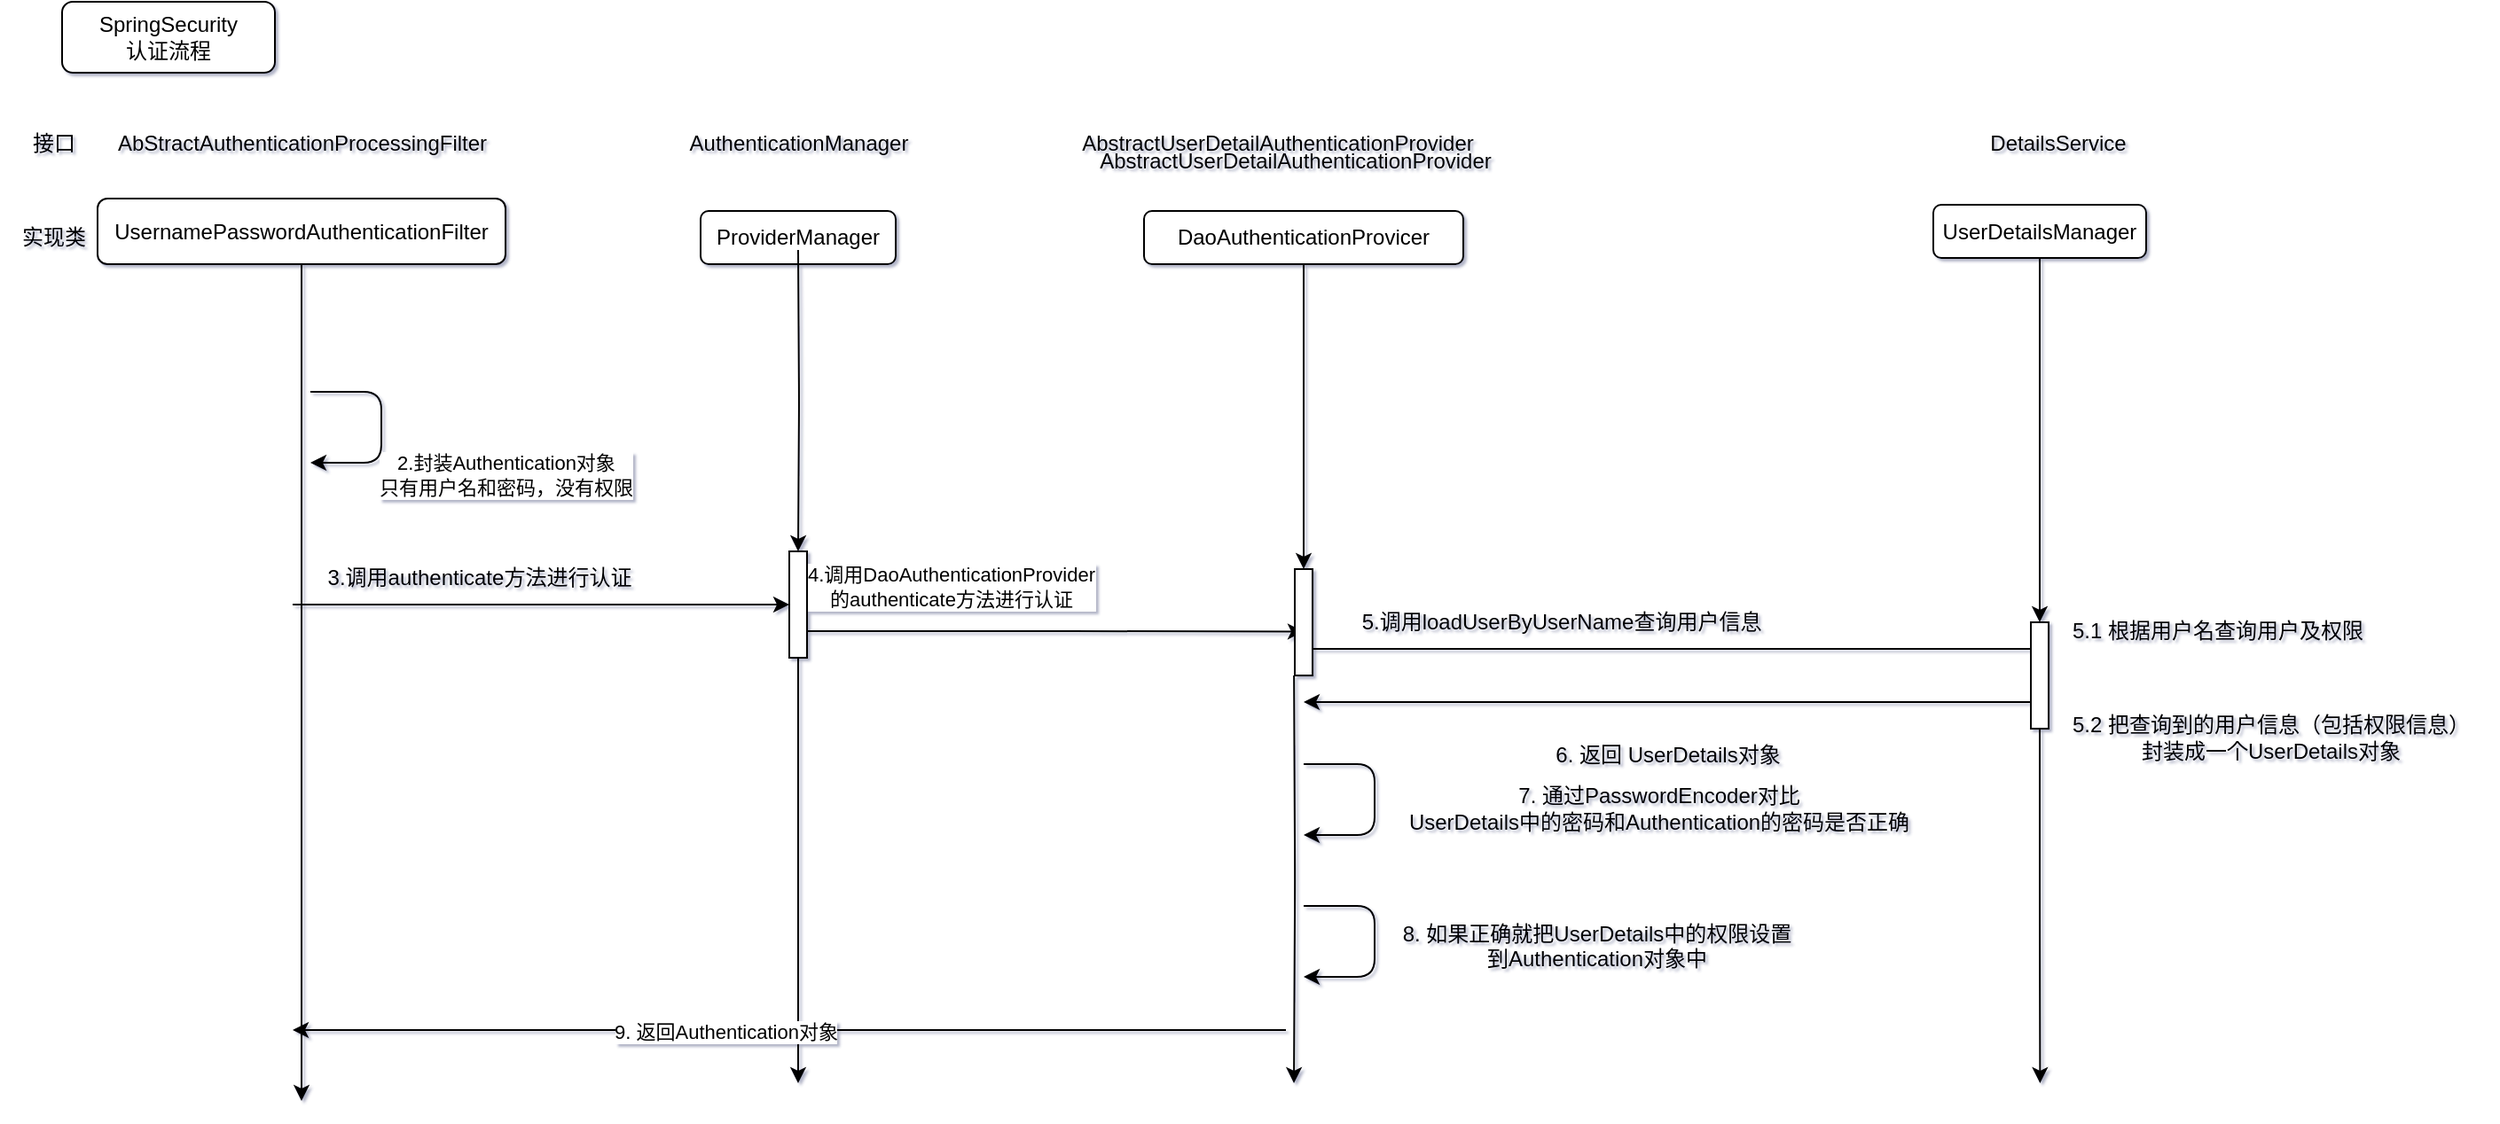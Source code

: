 <mxfile version="26.1.0">
  <diagram id="C5RBs43oDa-KdzZeNtuy" name="Page-1">
    <mxGraphModel dx="615" dy="743" grid="1" gridSize="10" guides="1" tooltips="1" connect="1" arrows="1" fold="1" page="1" pageScale="1" pageWidth="1600" pageHeight="1200" background="#FFFFFF" math="0" shadow="1">
      <root>
        <mxCell id="WIyWlLk6GJQsqaUBKTNV-0" />
        <mxCell id="WIyWlLk6GJQsqaUBKTNV-1" parent="WIyWlLk6GJQsqaUBKTNV-0" />
        <mxCell id="WIyWlLk6GJQsqaUBKTNV-3" value="SpringSecurity&lt;div&gt;认证流程&lt;/div&gt;" style="rounded=1;whiteSpace=wrap;html=1;fontSize=12;glass=0;strokeWidth=1;shadow=0;" parent="WIyWlLk6GJQsqaUBKTNV-1" vertex="1">
          <mxGeometry x="80" y="60" width="120" height="40" as="geometry" />
        </mxCell>
        <mxCell id="dbT4wgJQlKrbsk1Rjgz7-1" value="接口" style="text;html=1;align=center;verticalAlign=middle;resizable=0;points=[];autosize=1;strokeColor=none;fillColor=none;rounded=1;" vertex="1" parent="WIyWlLk6GJQsqaUBKTNV-1">
          <mxGeometry x="50" y="125" width="50" height="30" as="geometry" />
        </mxCell>
        <mxCell id="dbT4wgJQlKrbsk1Rjgz7-2" value="AbStractAuthenticationProcessingFilter" style="text;html=1;align=center;verticalAlign=middle;resizable=0;points=[];autosize=1;strokeColor=none;fillColor=none;rounded=1;" vertex="1" parent="WIyWlLk6GJQsqaUBKTNV-1">
          <mxGeometry x="100" y="125" width="230" height="30" as="geometry" />
        </mxCell>
        <mxCell id="dbT4wgJQlKrbsk1Rjgz7-3" value="实现类" style="text;html=1;align=center;verticalAlign=middle;resizable=0;points=[];autosize=1;strokeColor=none;fillColor=none;rounded=1;" vertex="1" parent="WIyWlLk6GJQsqaUBKTNV-1">
          <mxGeometry x="45" y="178" width="60" height="30" as="geometry" />
        </mxCell>
        <mxCell id="dbT4wgJQlKrbsk1Rjgz7-10" value="" style="edgeStyle=orthogonalEdgeStyle;rounded=1;orthogonalLoop=1;jettySize=auto;html=1;" edge="1" parent="WIyWlLk6GJQsqaUBKTNV-1" source="dbT4wgJQlKrbsk1Rjgz7-5">
          <mxGeometry relative="1" as="geometry">
            <mxPoint x="215" y="680" as="targetPoint" />
          </mxGeometry>
        </mxCell>
        <mxCell id="dbT4wgJQlKrbsk1Rjgz7-14" value="2.封装Authentication对象&lt;div&gt;只有用户名和密码，没有权限&lt;/div&gt;" style="edgeLabel;html=1;align=center;verticalAlign=middle;resizable=0;points=[];rounded=1;" vertex="1" connectable="0" parent="dbT4wgJQlKrbsk1Rjgz7-10">
          <mxGeometry x="-0.513" y="1" relative="1" as="geometry">
            <mxPoint x="114" y="4" as="offset" />
          </mxGeometry>
        </mxCell>
        <mxCell id="dbT4wgJQlKrbsk1Rjgz7-5" value="UsernamePasswordAuthenticationFilter" style="whiteSpace=wrap;html=1;rounded=1;" vertex="1" parent="WIyWlLk6GJQsqaUBKTNV-1">
          <mxGeometry x="100" y="171" width="230" height="37" as="geometry" />
        </mxCell>
        <mxCell id="dbT4wgJQlKrbsk1Rjgz7-6" value="AuthenticationManager" style="text;html=1;align=center;verticalAlign=middle;resizable=0;points=[];autosize=1;strokeColor=none;fillColor=none;rounded=1;" vertex="1" parent="WIyWlLk6GJQsqaUBKTNV-1">
          <mxGeometry x="420" y="125" width="150" height="30" as="geometry" />
        </mxCell>
        <mxCell id="dbT4wgJQlKrbsk1Rjgz7-18" style="edgeStyle=orthogonalEdgeStyle;rounded=1;orthogonalLoop=1;jettySize=auto;html=1;" edge="1" parent="WIyWlLk6GJQsqaUBKTNV-1" source="dbT4wgJQlKrbsk1Rjgz7-24">
          <mxGeometry relative="1" as="geometry">
            <mxPoint x="495" y="670" as="targetPoint" />
            <mxPoint x="495" y="200" as="sourcePoint" />
          </mxGeometry>
        </mxCell>
        <mxCell id="dbT4wgJQlKrbsk1Rjgz7-8" value="ProviderManager" style="whiteSpace=wrap;html=1;rounded=1;" vertex="1" parent="WIyWlLk6GJQsqaUBKTNV-1">
          <mxGeometry x="440" y="178" width="110" height="30" as="geometry" />
        </mxCell>
        <mxCell id="dbT4wgJQlKrbsk1Rjgz7-17" value="" style="endArrow=classic;html=1;rounded=1;" edge="1" parent="WIyWlLk6GJQsqaUBKTNV-1">
          <mxGeometry width="50" height="50" relative="1" as="geometry">
            <mxPoint x="220" y="280" as="sourcePoint" />
            <mxPoint x="220" y="320" as="targetPoint" />
            <Array as="points">
              <mxPoint x="260" y="280" />
              <mxPoint x="260" y="320" />
            </Array>
          </mxGeometry>
        </mxCell>
        <mxCell id="dbT4wgJQlKrbsk1Rjgz7-19" value="" style="endArrow=classic;html=1;rounded=1;entryX=0;entryY=0.5;entryDx=0;entryDy=0;" edge="1" parent="WIyWlLk6GJQsqaUBKTNV-1" target="dbT4wgJQlKrbsk1Rjgz7-24">
          <mxGeometry width="50" height="50" relative="1" as="geometry">
            <mxPoint x="210" y="400" as="sourcePoint" />
            <mxPoint x="650.667" y="400" as="targetPoint" />
          </mxGeometry>
        </mxCell>
        <mxCell id="dbT4wgJQlKrbsk1Rjgz7-29" value="" style="edgeStyle=orthogonalEdgeStyle;rounded=1;orthogonalLoop=1;jettySize=auto;html=1;" edge="1" parent="WIyWlLk6GJQsqaUBKTNV-1" target="dbT4wgJQlKrbsk1Rjgz7-24">
          <mxGeometry relative="1" as="geometry">
            <mxPoint x="495" y="552.667" as="targetPoint" />
            <mxPoint x="495" y="200" as="sourcePoint" />
          </mxGeometry>
        </mxCell>
        <mxCell id="dbT4wgJQlKrbsk1Rjgz7-30" value="4.调用DaoAuthenticationProvider&lt;div&gt;的authenticate方法进行认证&lt;/div&gt;" style="edgeLabel;html=1;align=center;verticalAlign=middle;resizable=0;points=[];rounded=1;" vertex="1" connectable="0" parent="dbT4wgJQlKrbsk1Rjgz7-29">
          <mxGeometry x="-0.438" y="1" relative="1" as="geometry">
            <mxPoint x="84" y="142" as="offset" />
          </mxGeometry>
        </mxCell>
        <mxCell id="dbT4wgJQlKrbsk1Rjgz7-37" style="edgeStyle=orthogonalEdgeStyle;rounded=1;orthogonalLoop=1;jettySize=auto;html=1;exitX=1;exitY=0.75;exitDx=0;exitDy=0;" edge="1" parent="WIyWlLk6GJQsqaUBKTNV-1" source="dbT4wgJQlKrbsk1Rjgz7-24">
          <mxGeometry relative="1" as="geometry">
            <mxPoint x="780" y="415.238" as="targetPoint" />
          </mxGeometry>
        </mxCell>
        <mxCell id="dbT4wgJQlKrbsk1Rjgz7-24" value="" style="rounded=0;whiteSpace=wrap;html=1;" vertex="1" parent="WIyWlLk6GJQsqaUBKTNV-1">
          <mxGeometry x="490" y="370" width="10" height="60" as="geometry" />
        </mxCell>
        <mxCell id="dbT4wgJQlKrbsk1Rjgz7-31" value="3.调用authenticate方法进行认证" style="text;html=1;align=center;verticalAlign=middle;resizable=0;points=[];autosize=1;strokeColor=none;fillColor=none;" vertex="1" parent="WIyWlLk6GJQsqaUBKTNV-1">
          <mxGeometry x="220" y="370" width="190" height="30" as="geometry" />
        </mxCell>
        <mxCell id="dbT4wgJQlKrbsk1Rjgz7-32" value="AbstractUserDetailAuthenticationProvider" style="text;html=1;align=center;verticalAlign=middle;resizable=0;points=[];autosize=1;strokeColor=none;fillColor=none;" vertex="1" parent="WIyWlLk6GJQsqaUBKTNV-1">
          <mxGeometry x="645" y="125" width="240" height="30" as="geometry" />
        </mxCell>
        <mxCell id="dbT4wgJQlKrbsk1Rjgz7-36" style="edgeStyle=orthogonalEdgeStyle;rounded=1;orthogonalLoop=1;jettySize=auto;html=1;" edge="1" parent="WIyWlLk6GJQsqaUBKTNV-1">
          <mxGeometry relative="1" as="geometry">
            <mxPoint x="774.52" y="670" as="targetPoint" />
            <mxPoint x="774.568" y="440" as="sourcePoint" />
          </mxGeometry>
        </mxCell>
        <mxCell id="dbT4wgJQlKrbsk1Rjgz7-34" value="DaoAuthenticationProvicer" style="whiteSpace=wrap;html=1;rounded=1;" vertex="1" parent="WIyWlLk6GJQsqaUBKTNV-1">
          <mxGeometry x="690" y="178" width="180" height="30" as="geometry" />
        </mxCell>
        <mxCell id="dbT4wgJQlKrbsk1Rjgz7-39" value="" style="edgeStyle=orthogonalEdgeStyle;rounded=1;orthogonalLoop=1;jettySize=auto;html=1;" edge="1" parent="WIyWlLk6GJQsqaUBKTNV-1" source="dbT4wgJQlKrbsk1Rjgz7-34" target="dbT4wgJQlKrbsk1Rjgz7-38">
          <mxGeometry relative="1" as="geometry">
            <mxPoint x="780" y="730.635" as="targetPoint" />
            <mxPoint x="780" y="208" as="sourcePoint" />
          </mxGeometry>
        </mxCell>
        <mxCell id="dbT4wgJQlKrbsk1Rjgz7-40" style="edgeStyle=orthogonalEdgeStyle;rounded=1;orthogonalLoop=1;jettySize=auto;html=1;exitX=1;exitY=0.75;exitDx=0;exitDy=0;" edge="1" parent="WIyWlLk6GJQsqaUBKTNV-1" source="dbT4wgJQlKrbsk1Rjgz7-38">
          <mxGeometry relative="1" as="geometry">
            <mxPoint x="1200" y="425" as="targetPoint" />
          </mxGeometry>
        </mxCell>
        <mxCell id="dbT4wgJQlKrbsk1Rjgz7-38" value="" style="rounded=0;whiteSpace=wrap;html=1;" vertex="1" parent="WIyWlLk6GJQsqaUBKTNV-1">
          <mxGeometry x="775" y="380" width="10" height="60" as="geometry" />
        </mxCell>
        <mxCell id="dbT4wgJQlKrbsk1Rjgz7-41" value="5.调用loadUserByUserName查询用户信息" style="text;html=1;align=center;verticalAlign=middle;resizable=0;points=[];autosize=1;strokeColor=none;fillColor=none;" vertex="1" parent="WIyWlLk6GJQsqaUBKTNV-1">
          <mxGeometry x="800" y="395" width="250" height="30" as="geometry" />
        </mxCell>
        <mxCell id="dbT4wgJQlKrbsk1Rjgz7-42" value="DetailsService" style="text;html=1;align=center;verticalAlign=middle;resizable=0;points=[];autosize=1;strokeColor=none;fillColor=none;" vertex="1" parent="WIyWlLk6GJQsqaUBKTNV-1">
          <mxGeometry x="1155" y="125" width="100" height="30" as="geometry" />
        </mxCell>
        <mxCell id="dbT4wgJQlKrbsk1Rjgz7-45" style="edgeStyle=orthogonalEdgeStyle;rounded=1;orthogonalLoop=1;jettySize=auto;html=1;exitX=0.5;exitY=1;exitDx=0;exitDy=0;" edge="1" parent="WIyWlLk6GJQsqaUBKTNV-1" source="dbT4wgJQlKrbsk1Rjgz7-48">
          <mxGeometry relative="1" as="geometry">
            <mxPoint x="1195.19" y="670" as="targetPoint" />
          </mxGeometry>
        </mxCell>
        <mxCell id="dbT4wgJQlKrbsk1Rjgz7-44" value="UserDetailsManager" style="whiteSpace=wrap;html=1;rounded=1;" vertex="1" parent="WIyWlLk6GJQsqaUBKTNV-1">
          <mxGeometry x="1135" y="174.5" width="120" height="30" as="geometry" />
        </mxCell>
        <mxCell id="dbT4wgJQlKrbsk1Rjgz7-47" value="AbstractUserDetailAuthenticationProvider" style="text;html=1;align=center;verticalAlign=middle;resizable=0;points=[];autosize=1;strokeColor=none;fillColor=none;" vertex="1" parent="WIyWlLk6GJQsqaUBKTNV-1">
          <mxGeometry x="655" y="135" width="240" height="30" as="geometry" />
        </mxCell>
        <mxCell id="dbT4wgJQlKrbsk1Rjgz7-49" value="" style="edgeStyle=orthogonalEdgeStyle;rounded=1;orthogonalLoop=1;jettySize=auto;html=1;exitX=0.5;exitY=1;exitDx=0;exitDy=0;" edge="1" parent="WIyWlLk6GJQsqaUBKTNV-1" source="dbT4wgJQlKrbsk1Rjgz7-44" target="dbT4wgJQlKrbsk1Rjgz7-48">
          <mxGeometry relative="1" as="geometry">
            <mxPoint x="1195.19" y="670" as="targetPoint" />
            <mxPoint x="1195" y="205" as="sourcePoint" />
          </mxGeometry>
        </mxCell>
        <mxCell id="dbT4wgJQlKrbsk1Rjgz7-53" style="edgeStyle=orthogonalEdgeStyle;rounded=1;orthogonalLoop=1;jettySize=auto;html=1;exitX=0;exitY=0.75;exitDx=0;exitDy=0;" edge="1" parent="WIyWlLk6GJQsqaUBKTNV-1" source="dbT4wgJQlKrbsk1Rjgz7-48">
          <mxGeometry relative="1" as="geometry">
            <mxPoint x="780" y="455" as="targetPoint" />
          </mxGeometry>
        </mxCell>
        <mxCell id="dbT4wgJQlKrbsk1Rjgz7-48" value="" style="rounded=0;whiteSpace=wrap;html=1;" vertex="1" parent="WIyWlLk6GJQsqaUBKTNV-1">
          <mxGeometry x="1190" y="410" width="10" height="60" as="geometry" />
        </mxCell>
        <mxCell id="dbT4wgJQlKrbsk1Rjgz7-50" value="5.1 根据用户名查询用户及权限" style="text;html=1;align=center;verticalAlign=middle;resizable=0;points=[];autosize=1;strokeColor=none;fillColor=none;" vertex="1" parent="WIyWlLk6GJQsqaUBKTNV-1">
          <mxGeometry x="1200" y="400" width="190" height="30" as="geometry" />
        </mxCell>
        <mxCell id="dbT4wgJQlKrbsk1Rjgz7-51" value="5.2 把查询到的用户信息（包括权限信息）&lt;div&gt;封装成一个UserDetails对象&lt;/div&gt;" style="text;html=1;align=center;verticalAlign=middle;resizable=0;points=[];autosize=1;strokeColor=none;fillColor=none;" vertex="1" parent="WIyWlLk6GJQsqaUBKTNV-1">
          <mxGeometry x="1200" y="455" width="250" height="40" as="geometry" />
        </mxCell>
        <mxCell id="dbT4wgJQlKrbsk1Rjgz7-55" value="6. 返回 UserDetails对象" style="text;html=1;align=center;verticalAlign=middle;resizable=0;points=[];autosize=1;strokeColor=none;fillColor=none;" vertex="1" parent="WIyWlLk6GJQsqaUBKTNV-1">
          <mxGeometry x="910" y="470" width="150" height="30" as="geometry" />
        </mxCell>
        <mxCell id="dbT4wgJQlKrbsk1Rjgz7-56" value="" style="endArrow=classic;html=1;rounded=1;" edge="1" parent="WIyWlLk6GJQsqaUBKTNV-1">
          <mxGeometry width="50" height="50" relative="1" as="geometry">
            <mxPoint x="780" y="490" as="sourcePoint" />
            <mxPoint x="780" y="530" as="targetPoint" />
            <Array as="points">
              <mxPoint x="820" y="490" />
              <mxPoint x="820" y="530" />
            </Array>
          </mxGeometry>
        </mxCell>
        <mxCell id="dbT4wgJQlKrbsk1Rjgz7-57" value="7. 通过PasswordEncoder对比&lt;div&gt;UserDetails中的密码和Authentication的密码是否正确&lt;/div&gt;" style="text;html=1;align=center;verticalAlign=middle;resizable=0;points=[];autosize=1;strokeColor=none;fillColor=none;" vertex="1" parent="WIyWlLk6GJQsqaUBKTNV-1">
          <mxGeometry x="825" y="495" width="310" height="40" as="geometry" />
        </mxCell>
        <mxCell id="dbT4wgJQlKrbsk1Rjgz7-58" value="" style="endArrow=classic;html=1;rounded=1;" edge="1" parent="WIyWlLk6GJQsqaUBKTNV-1">
          <mxGeometry width="50" height="50" relative="1" as="geometry">
            <mxPoint x="780" y="570" as="sourcePoint" />
            <mxPoint x="780" y="610" as="targetPoint" />
            <Array as="points">
              <mxPoint x="820" y="570" />
              <mxPoint x="820" y="610" />
            </Array>
          </mxGeometry>
        </mxCell>
        <mxCell id="dbT4wgJQlKrbsk1Rjgz7-60" value="8. 如果正确就把UserDetails中的权限设置&lt;br&gt;到Authentication对象中&lt;div&gt;&lt;br&gt;&lt;/div&gt;" style="text;html=1;align=center;verticalAlign=middle;resizable=0;points=[];autosize=1;strokeColor=none;fillColor=none;" vertex="1" parent="WIyWlLk6GJQsqaUBKTNV-1">
          <mxGeometry x="825" y="570" width="240" height="60" as="geometry" />
        </mxCell>
        <mxCell id="dbT4wgJQlKrbsk1Rjgz7-62" value="" style="endArrow=classic;html=1;rounded=1;" edge="1" parent="WIyWlLk6GJQsqaUBKTNV-1">
          <mxGeometry width="50" height="50" relative="1" as="geometry">
            <mxPoint x="770" y="640" as="sourcePoint" />
            <mxPoint x="210" y="640" as="targetPoint" />
          </mxGeometry>
        </mxCell>
        <mxCell id="dbT4wgJQlKrbsk1Rjgz7-63" value="9. 返回Authentication对象" style="edgeLabel;html=1;align=center;verticalAlign=middle;resizable=0;points=[];rounded=1;" vertex="1" connectable="0" parent="dbT4wgJQlKrbsk1Rjgz7-62">
          <mxGeometry x="0.128" y="1" relative="1" as="geometry">
            <mxPoint as="offset" />
          </mxGeometry>
        </mxCell>
      </root>
    </mxGraphModel>
  </diagram>
</mxfile>
